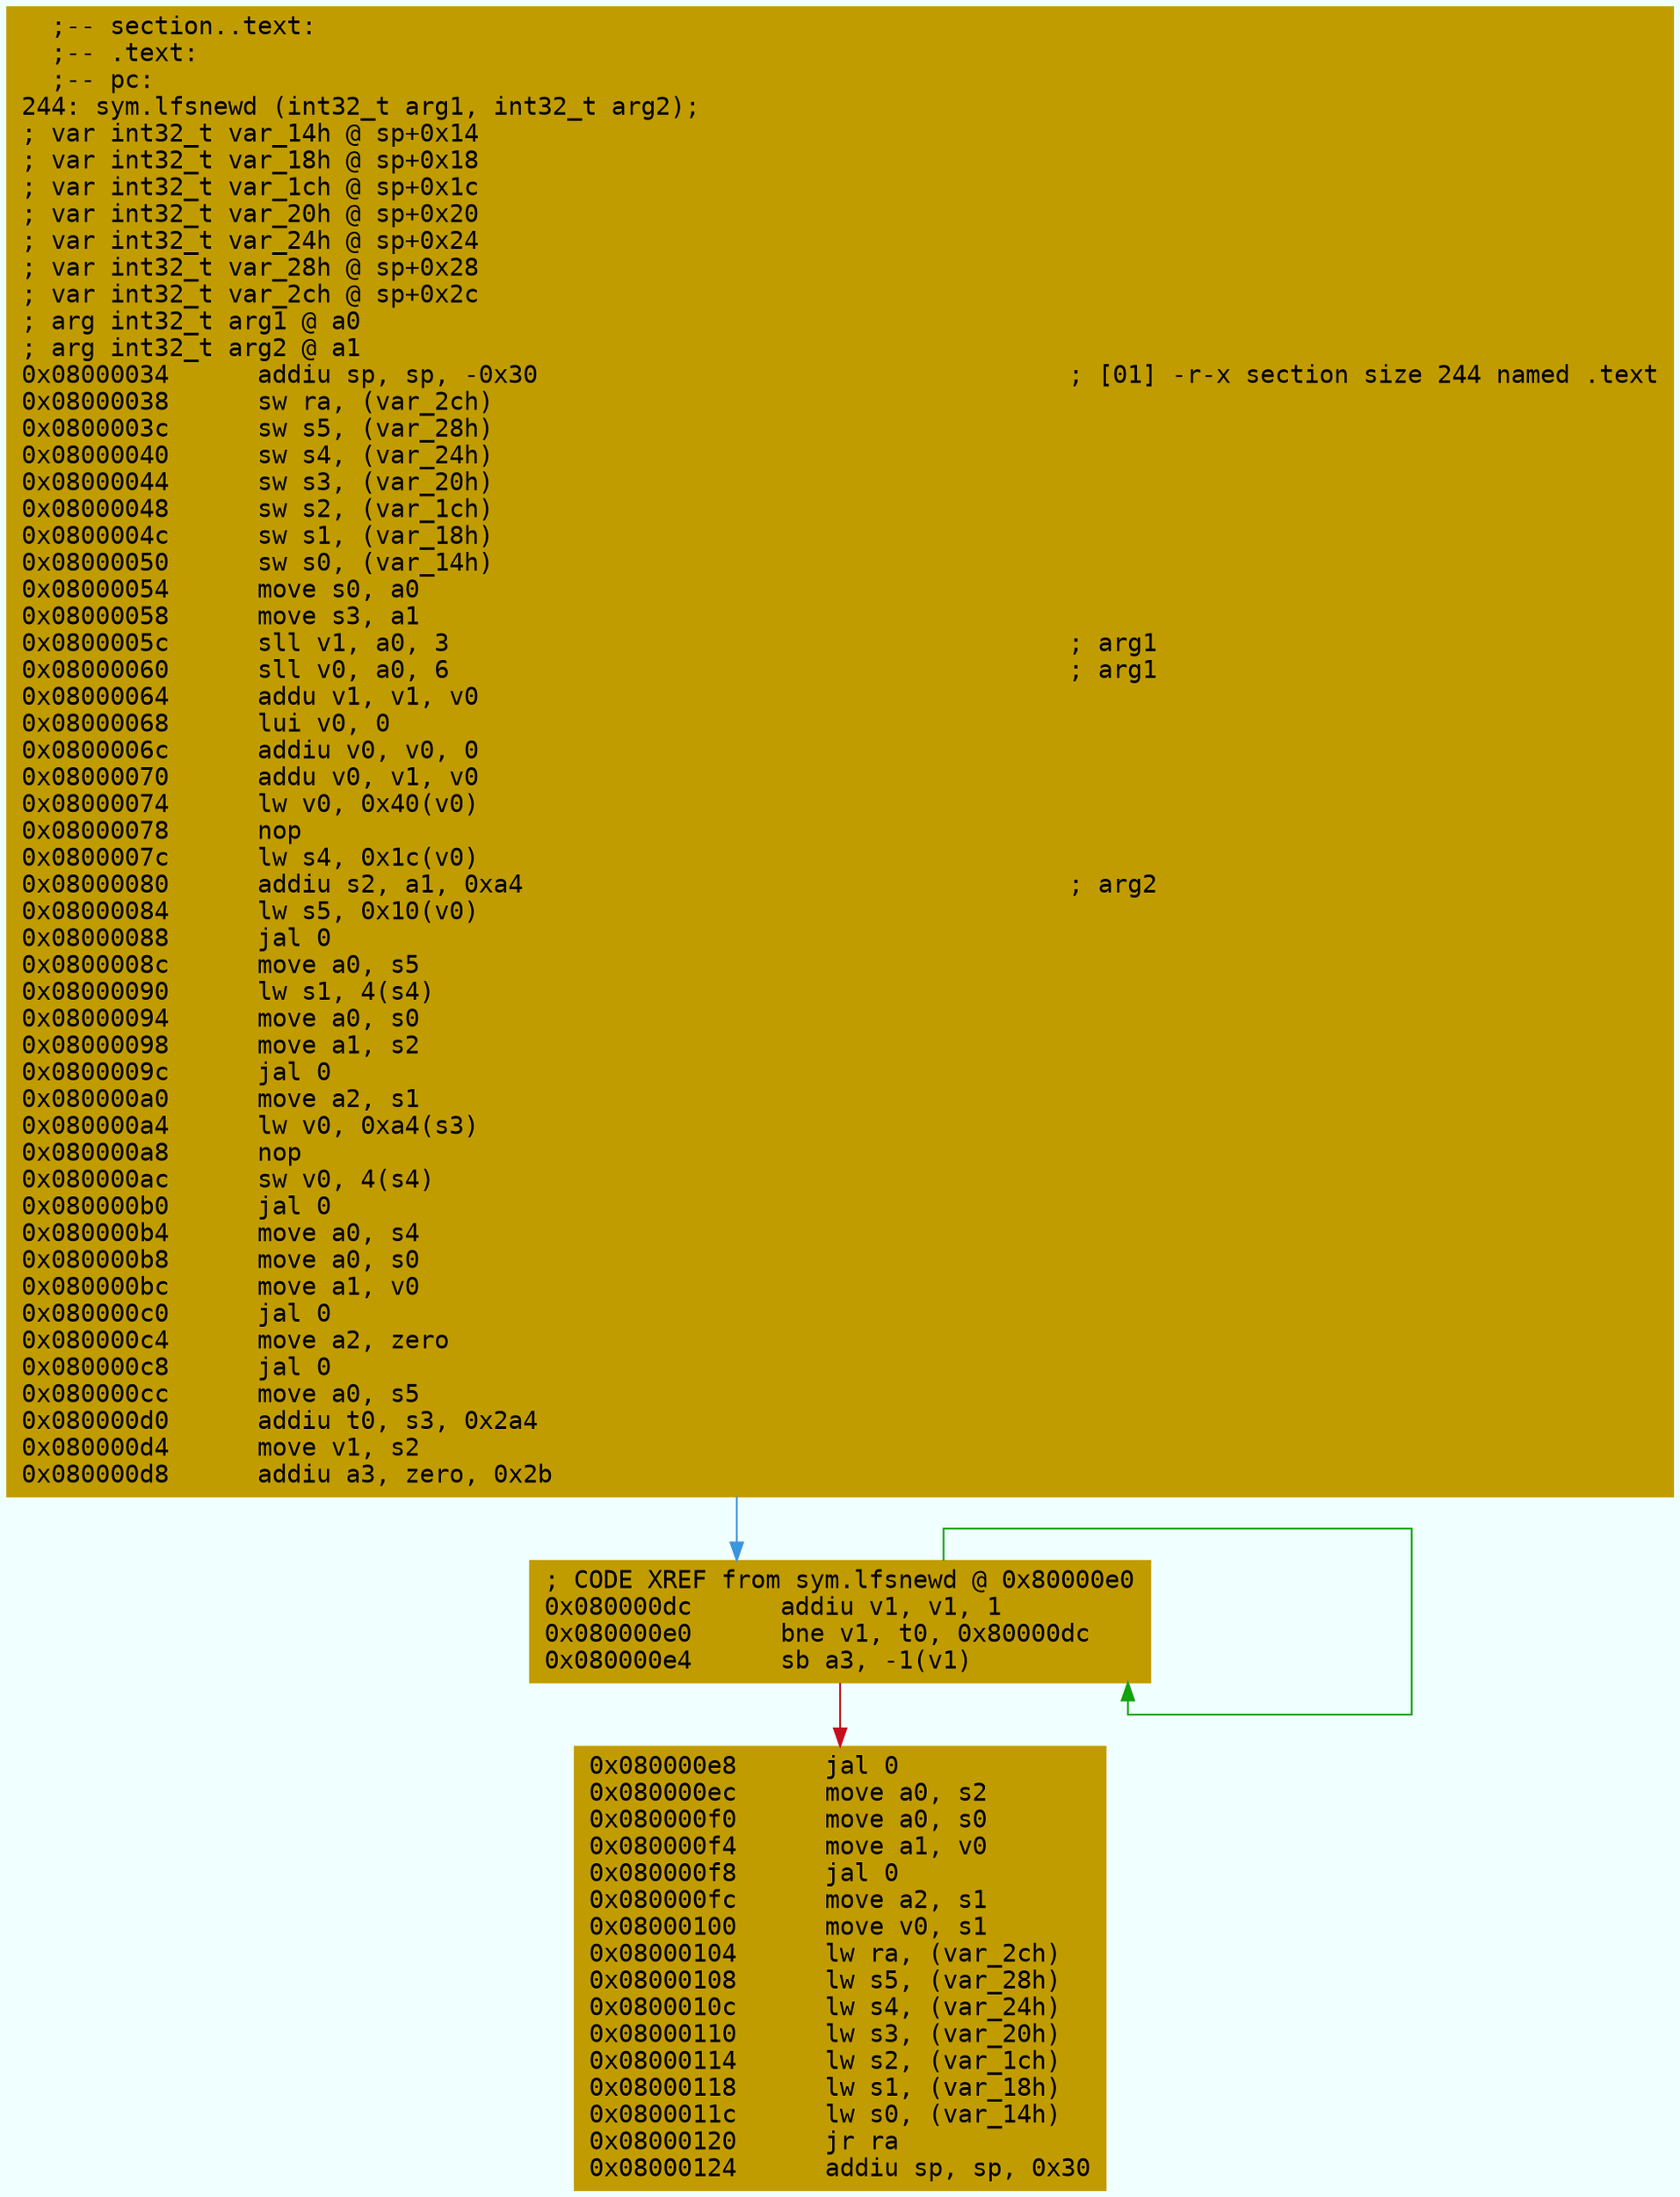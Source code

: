 digraph code {
	graph [bgcolor=azure fontsize=8 fontname="Courier" splines="ortho"];
	node [fillcolor=gray style=filled shape=box];
	edge [arrowhead="normal"];
	"0x08000034" [URL="sym.lfsnewd/0x08000034", fillcolor="#c19c00",color="#c19c00", fontname="Courier",label="  ;-- section..text:\l  ;-- .text:\l  ;-- pc:\l244: sym.lfsnewd (int32_t arg1, int32_t arg2);\l; var int32_t var_14h @ sp+0x14\l; var int32_t var_18h @ sp+0x18\l; var int32_t var_1ch @ sp+0x1c\l; var int32_t var_20h @ sp+0x20\l; var int32_t var_24h @ sp+0x24\l; var int32_t var_28h @ sp+0x28\l; var int32_t var_2ch @ sp+0x2c\l; arg int32_t arg1 @ a0\l; arg int32_t arg2 @ a1\l0x08000034      addiu sp, sp, -0x30                                    ; [01] -r-x section size 244 named .text\l0x08000038      sw ra, (var_2ch)\l0x0800003c      sw s5, (var_28h)\l0x08000040      sw s4, (var_24h)\l0x08000044      sw s3, (var_20h)\l0x08000048      sw s2, (var_1ch)\l0x0800004c      sw s1, (var_18h)\l0x08000050      sw s0, (var_14h)\l0x08000054      move s0, a0\l0x08000058      move s3, a1\l0x0800005c      sll v1, a0, 3                                          ; arg1\l0x08000060      sll v0, a0, 6                                          ; arg1\l0x08000064      addu v1, v1, v0\l0x08000068      lui v0, 0\l0x0800006c      addiu v0, v0, 0\l0x08000070      addu v0, v1, v0\l0x08000074      lw v0, 0x40(v0)\l0x08000078      nop\l0x0800007c      lw s4, 0x1c(v0)\l0x08000080      addiu s2, a1, 0xa4                                     ; arg2\l0x08000084      lw s5, 0x10(v0)\l0x08000088      jal 0\l0x0800008c      move a0, s5\l0x08000090      lw s1, 4(s4)\l0x08000094      move a0, s0\l0x08000098      move a1, s2\l0x0800009c      jal 0\l0x080000a0      move a2, s1\l0x080000a4      lw v0, 0xa4(s3)\l0x080000a8      nop\l0x080000ac      sw v0, 4(s4)\l0x080000b0      jal 0\l0x080000b4      move a0, s4\l0x080000b8      move a0, s0\l0x080000bc      move a1, v0\l0x080000c0      jal 0\l0x080000c4      move a2, zero\l0x080000c8      jal 0\l0x080000cc      move a0, s5\l0x080000d0      addiu t0, s3, 0x2a4\l0x080000d4      move v1, s2\l0x080000d8      addiu a3, zero, 0x2b\l"]
	"0x080000dc" [URL="sym.lfsnewd/0x080000dc", fillcolor="#c19c00",color="#c19c00", fontname="Courier",label="; CODE XREF from sym.lfsnewd @ 0x80000e0\l0x080000dc      addiu v1, v1, 1\l0x080000e0      bne v1, t0, 0x80000dc\l0x080000e4      sb a3, -1(v1)\l"]
	"0x080000e8" [URL="sym.lfsnewd/0x080000e8", fillcolor="#c19c00",color="#c19c00", fontname="Courier",label="0x080000e8      jal 0\l0x080000ec      move a0, s2\l0x080000f0      move a0, s0\l0x080000f4      move a1, v0\l0x080000f8      jal 0\l0x080000fc      move a2, s1\l0x08000100      move v0, s1\l0x08000104      lw ra, (var_2ch)\l0x08000108      lw s5, (var_28h)\l0x0800010c      lw s4, (var_24h)\l0x08000110      lw s3, (var_20h)\l0x08000114      lw s2, (var_1ch)\l0x08000118      lw s1, (var_18h)\l0x0800011c      lw s0, (var_14h)\l0x08000120      jr ra\l0x08000124      addiu sp, sp, 0x30\l"]
        "0x08000034" -> "0x080000dc" [color="#3a96dd"];
        "0x080000dc" -> "0x080000dc" [color="#13a10e"];
        "0x080000dc" -> "0x080000e8" [color="#c50f1f"];
}
